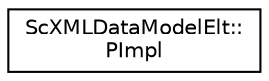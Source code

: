digraph "Graphical Class Hierarchy"
{
 // LATEX_PDF_SIZE
  edge [fontname="Helvetica",fontsize="10",labelfontname="Helvetica",labelfontsize="10"];
  node [fontname="Helvetica",fontsize="10",shape=record];
  rankdir="LR";
  Node0 [label="ScXMLDataModelElt::\lPImpl",height=0.2,width=0.4,color="black", fillcolor="white", style="filled",URL="$classScXMLDataModelElt_1_1PImpl.html",tooltip=" "];
}
